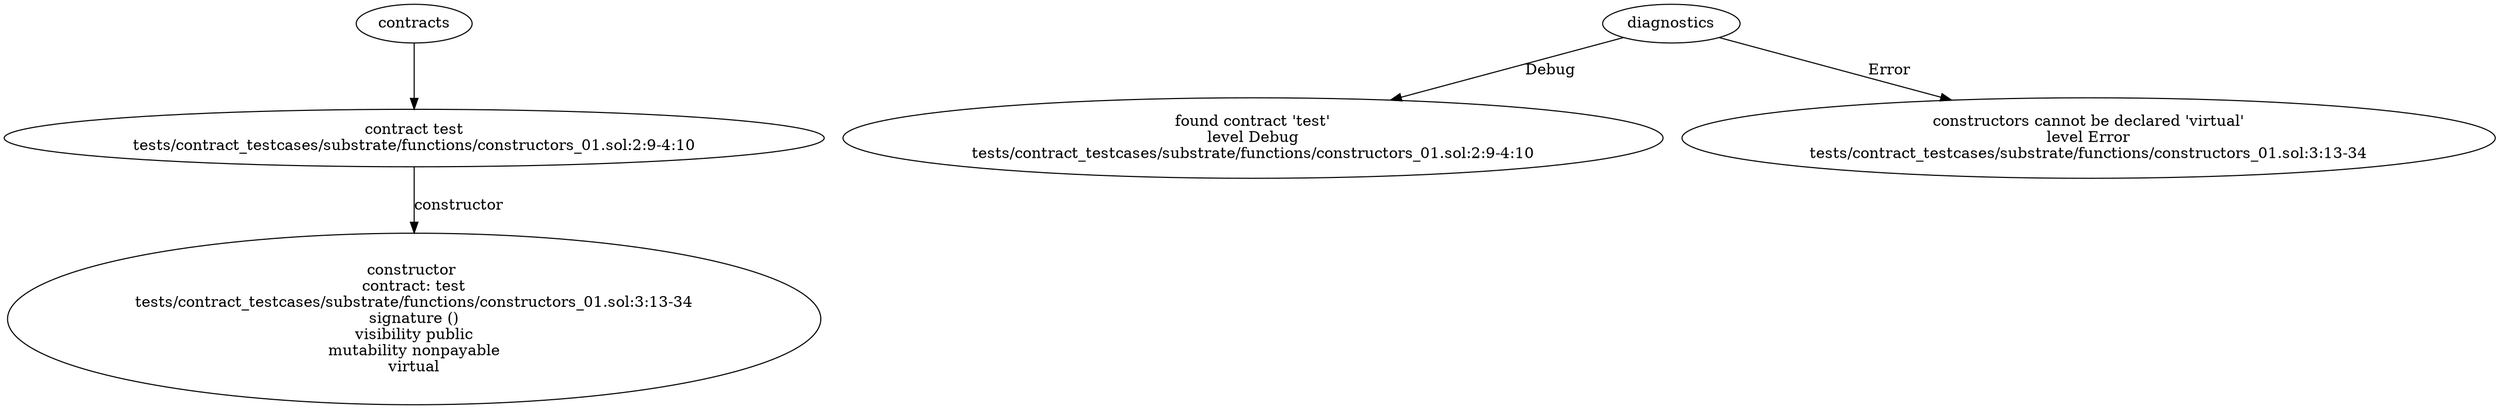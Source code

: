 strict digraph "tests/contract_testcases/substrate/functions/constructors_01.sol" {
	contract [label="contract test\ntests/contract_testcases/substrate/functions/constructors_01.sol:2:9-4:10"]
	node_2 [label="constructor \ncontract: test\ntests/contract_testcases/substrate/functions/constructors_01.sol:3:13-34\nsignature ()\nvisibility public\nmutability nonpayable\nvirtual"]
	diagnostic [label="found contract 'test'\nlevel Debug\ntests/contract_testcases/substrate/functions/constructors_01.sol:2:9-4:10"]
	diagnostic_5 [label="constructors cannot be declared 'virtual'\nlevel Error\ntests/contract_testcases/substrate/functions/constructors_01.sol:3:13-34"]
	contracts -> contract
	contract -> node_2 [label="constructor"]
	diagnostics -> diagnostic [label="Debug"]
	diagnostics -> diagnostic_5 [label="Error"]
}
